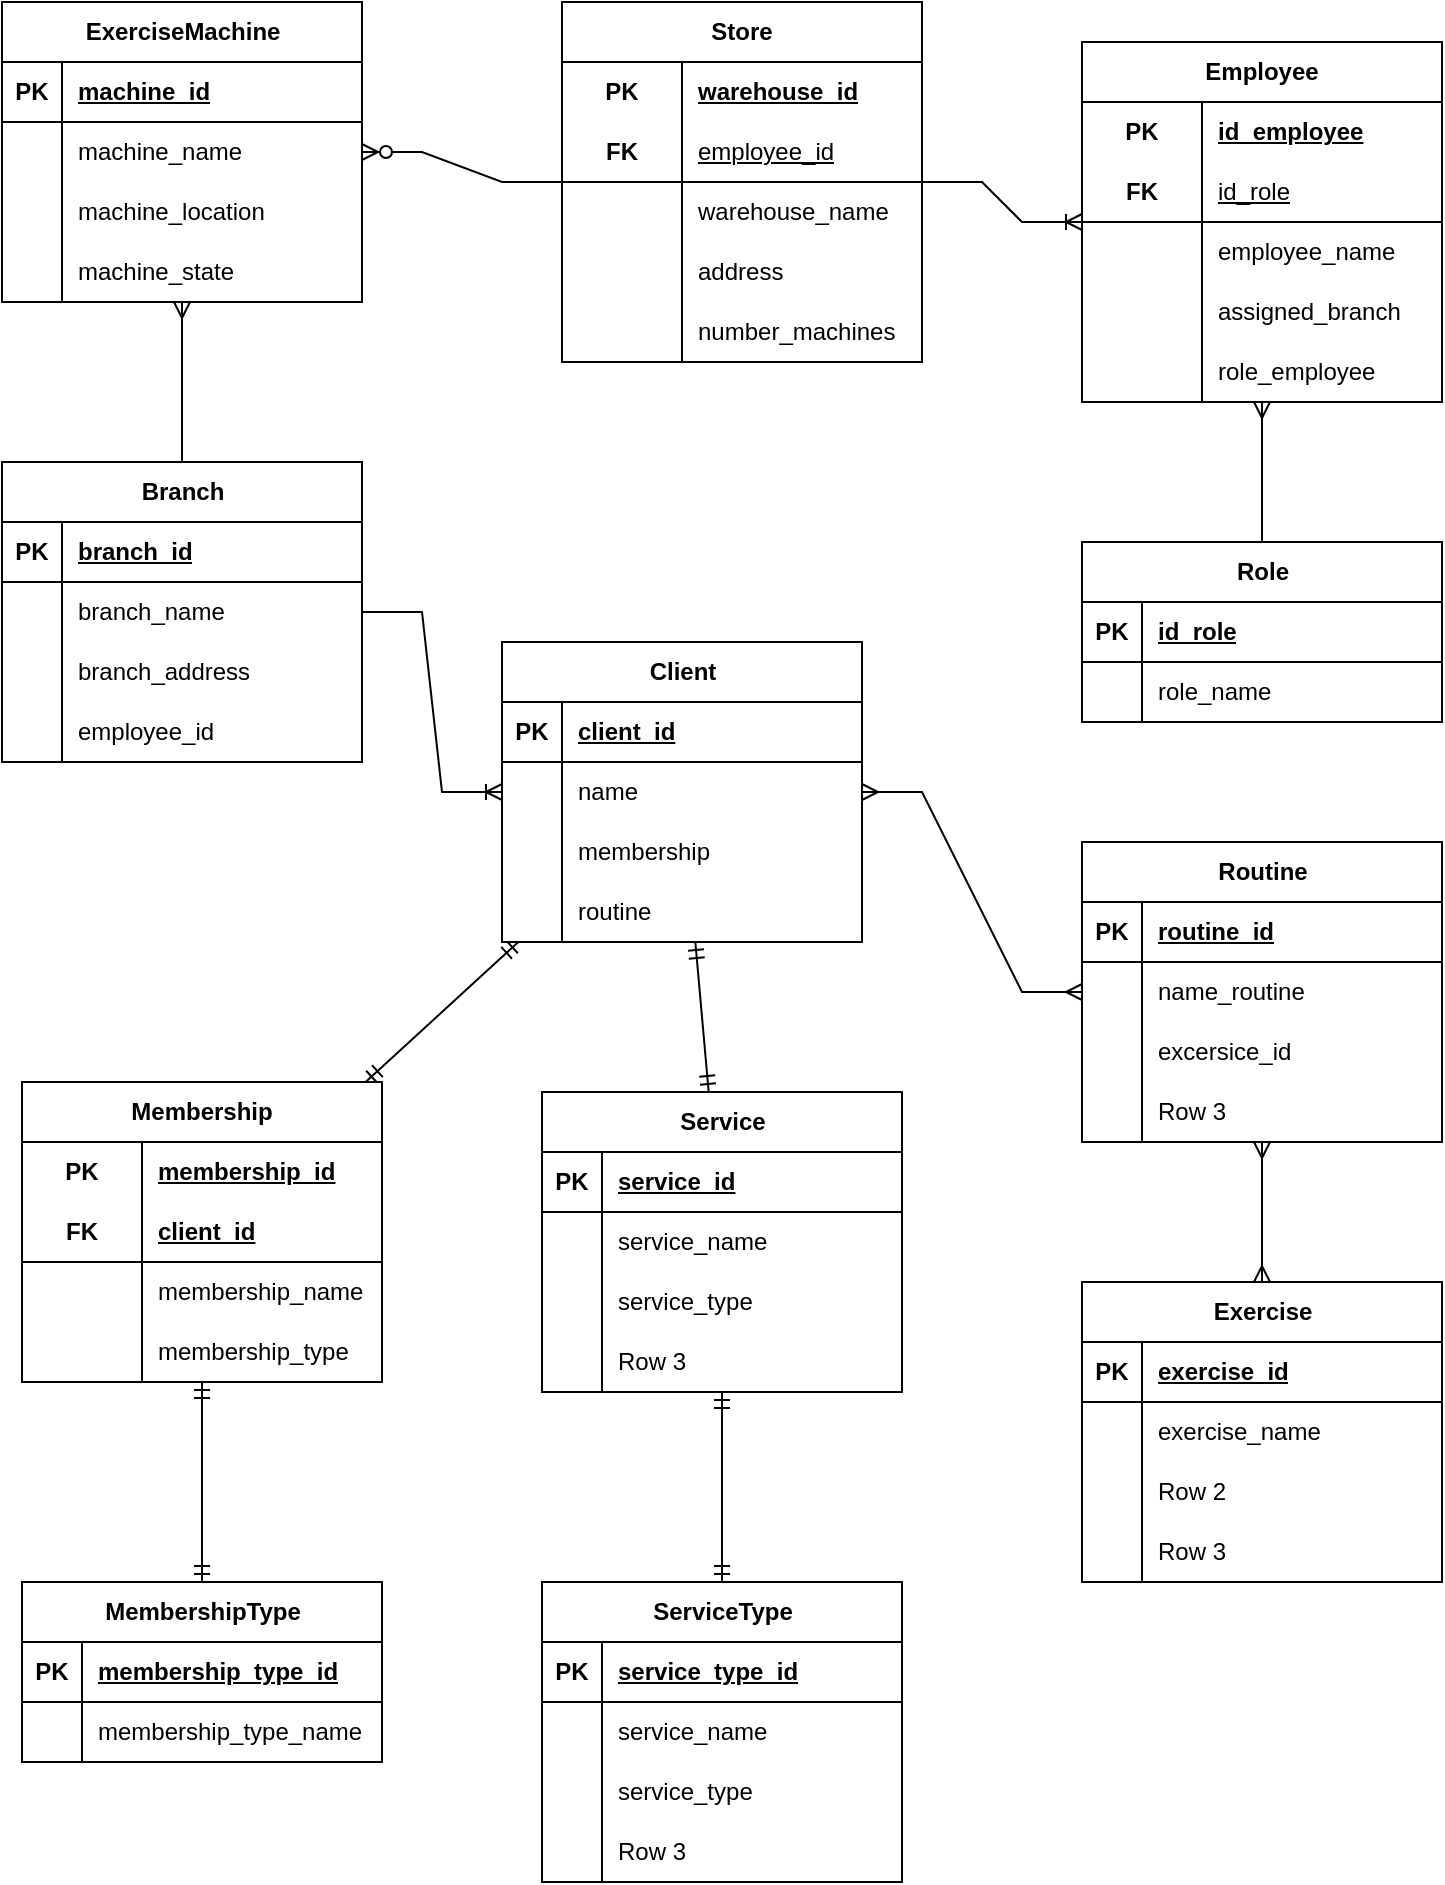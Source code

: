 <mxfile version="28.2.0">
  <diagram name="Página-1" id="p4n-v26fhpcWvZGEKq0s">
    <mxGraphModel dx="1960" dy="1353" grid="1" gridSize="10" guides="1" tooltips="1" connect="1" arrows="1" fold="1" page="1" pageScale="1" pageWidth="827" pageHeight="1169" math="0" shadow="0">
      <root>
        <mxCell id="0" />
        <mxCell id="1" parent="0" />
        <mxCell id="0jHnVZd2V9ZAR2dxO-t5-1" value="ExerciseMachine" style="shape=table;startSize=30;container=1;collapsible=1;childLayout=tableLayout;fixedRows=1;rowLines=0;fontStyle=1;align=center;resizeLast=1;html=1;" vertex="1" parent="1">
          <mxGeometry x="40" y="40" width="180" height="150" as="geometry" />
        </mxCell>
        <mxCell id="0jHnVZd2V9ZAR2dxO-t5-2" value="" style="shape=tableRow;horizontal=0;startSize=0;swimlaneHead=0;swimlaneBody=0;fillColor=none;collapsible=0;dropTarget=0;points=[[0,0.5],[1,0.5]];portConstraint=eastwest;top=0;left=0;right=0;bottom=1;" vertex="1" parent="0jHnVZd2V9ZAR2dxO-t5-1">
          <mxGeometry y="30" width="180" height="30" as="geometry" />
        </mxCell>
        <mxCell id="0jHnVZd2V9ZAR2dxO-t5-3" value="PK" style="shape=partialRectangle;connectable=0;fillColor=none;top=0;left=0;bottom=0;right=0;fontStyle=1;overflow=hidden;whiteSpace=wrap;html=1;" vertex="1" parent="0jHnVZd2V9ZAR2dxO-t5-2">
          <mxGeometry width="30" height="30" as="geometry">
            <mxRectangle width="30" height="30" as="alternateBounds" />
          </mxGeometry>
        </mxCell>
        <mxCell id="0jHnVZd2V9ZAR2dxO-t5-4" value="machine_id" style="shape=partialRectangle;connectable=0;fillColor=none;top=0;left=0;bottom=0;right=0;align=left;spacingLeft=6;fontStyle=5;overflow=hidden;whiteSpace=wrap;html=1;" vertex="1" parent="0jHnVZd2V9ZAR2dxO-t5-2">
          <mxGeometry x="30" width="150" height="30" as="geometry">
            <mxRectangle width="150" height="30" as="alternateBounds" />
          </mxGeometry>
        </mxCell>
        <mxCell id="0jHnVZd2V9ZAR2dxO-t5-5" value="" style="shape=tableRow;horizontal=0;startSize=0;swimlaneHead=0;swimlaneBody=0;fillColor=none;collapsible=0;dropTarget=0;points=[[0,0.5],[1,0.5]];portConstraint=eastwest;top=0;left=0;right=0;bottom=0;" vertex="1" parent="0jHnVZd2V9ZAR2dxO-t5-1">
          <mxGeometry y="60" width="180" height="30" as="geometry" />
        </mxCell>
        <mxCell id="0jHnVZd2V9ZAR2dxO-t5-6" value="" style="shape=partialRectangle;connectable=0;fillColor=none;top=0;left=0;bottom=0;right=0;editable=1;overflow=hidden;whiteSpace=wrap;html=1;" vertex="1" parent="0jHnVZd2V9ZAR2dxO-t5-5">
          <mxGeometry width="30" height="30" as="geometry">
            <mxRectangle width="30" height="30" as="alternateBounds" />
          </mxGeometry>
        </mxCell>
        <mxCell id="0jHnVZd2V9ZAR2dxO-t5-7" value="machine_name" style="shape=partialRectangle;connectable=0;fillColor=none;top=0;left=0;bottom=0;right=0;align=left;spacingLeft=6;overflow=hidden;whiteSpace=wrap;html=1;" vertex="1" parent="0jHnVZd2V9ZAR2dxO-t5-5">
          <mxGeometry x="30" width="150" height="30" as="geometry">
            <mxRectangle width="150" height="30" as="alternateBounds" />
          </mxGeometry>
        </mxCell>
        <mxCell id="0jHnVZd2V9ZAR2dxO-t5-8" value="" style="shape=tableRow;horizontal=0;startSize=0;swimlaneHead=0;swimlaneBody=0;fillColor=none;collapsible=0;dropTarget=0;points=[[0,0.5],[1,0.5]];portConstraint=eastwest;top=0;left=0;right=0;bottom=0;" vertex="1" parent="0jHnVZd2V9ZAR2dxO-t5-1">
          <mxGeometry y="90" width="180" height="30" as="geometry" />
        </mxCell>
        <mxCell id="0jHnVZd2V9ZAR2dxO-t5-9" value="" style="shape=partialRectangle;connectable=0;fillColor=none;top=0;left=0;bottom=0;right=0;editable=1;overflow=hidden;whiteSpace=wrap;html=1;" vertex="1" parent="0jHnVZd2V9ZAR2dxO-t5-8">
          <mxGeometry width="30" height="30" as="geometry">
            <mxRectangle width="30" height="30" as="alternateBounds" />
          </mxGeometry>
        </mxCell>
        <mxCell id="0jHnVZd2V9ZAR2dxO-t5-10" value="machine_location" style="shape=partialRectangle;connectable=0;fillColor=none;top=0;left=0;bottom=0;right=0;align=left;spacingLeft=6;overflow=hidden;whiteSpace=wrap;html=1;" vertex="1" parent="0jHnVZd2V9ZAR2dxO-t5-8">
          <mxGeometry x="30" width="150" height="30" as="geometry">
            <mxRectangle width="150" height="30" as="alternateBounds" />
          </mxGeometry>
        </mxCell>
        <mxCell id="0jHnVZd2V9ZAR2dxO-t5-11" value="" style="shape=tableRow;horizontal=0;startSize=0;swimlaneHead=0;swimlaneBody=0;fillColor=none;collapsible=0;dropTarget=0;points=[[0,0.5],[1,0.5]];portConstraint=eastwest;top=0;left=0;right=0;bottom=0;" vertex="1" parent="0jHnVZd2V9ZAR2dxO-t5-1">
          <mxGeometry y="120" width="180" height="30" as="geometry" />
        </mxCell>
        <mxCell id="0jHnVZd2V9ZAR2dxO-t5-12" value="" style="shape=partialRectangle;connectable=0;fillColor=none;top=0;left=0;bottom=0;right=0;editable=1;overflow=hidden;whiteSpace=wrap;html=1;" vertex="1" parent="0jHnVZd2V9ZAR2dxO-t5-11">
          <mxGeometry width="30" height="30" as="geometry">
            <mxRectangle width="30" height="30" as="alternateBounds" />
          </mxGeometry>
        </mxCell>
        <mxCell id="0jHnVZd2V9ZAR2dxO-t5-13" value="machine_state" style="shape=partialRectangle;connectable=0;fillColor=none;top=0;left=0;bottom=0;right=0;align=left;spacingLeft=6;overflow=hidden;whiteSpace=wrap;html=1;" vertex="1" parent="0jHnVZd2V9ZAR2dxO-t5-11">
          <mxGeometry x="30" width="150" height="30" as="geometry">
            <mxRectangle width="150" height="30" as="alternateBounds" />
          </mxGeometry>
        </mxCell>
        <mxCell id="0jHnVZd2V9ZAR2dxO-t5-14" value="Store" style="shape=table;startSize=30;container=1;collapsible=1;childLayout=tableLayout;fixedRows=1;rowLines=0;fontStyle=1;align=center;resizeLast=1;html=1;whiteSpace=wrap;" vertex="1" parent="1">
          <mxGeometry x="320" y="40" width="180" height="180" as="geometry" />
        </mxCell>
        <mxCell id="0jHnVZd2V9ZAR2dxO-t5-15" value="" style="shape=tableRow;horizontal=0;startSize=0;swimlaneHead=0;swimlaneBody=0;fillColor=none;collapsible=0;dropTarget=0;points=[[0,0.5],[1,0.5]];portConstraint=eastwest;top=0;left=0;right=0;bottom=0;html=1;" vertex="1" parent="0jHnVZd2V9ZAR2dxO-t5-14">
          <mxGeometry y="30" width="180" height="30" as="geometry" />
        </mxCell>
        <mxCell id="0jHnVZd2V9ZAR2dxO-t5-16" value="PK" style="shape=partialRectangle;connectable=0;fillColor=none;top=0;left=0;bottom=0;right=0;fontStyle=1;overflow=hidden;html=1;whiteSpace=wrap;" vertex="1" parent="0jHnVZd2V9ZAR2dxO-t5-15">
          <mxGeometry width="60" height="30" as="geometry">
            <mxRectangle width="60" height="30" as="alternateBounds" />
          </mxGeometry>
        </mxCell>
        <mxCell id="0jHnVZd2V9ZAR2dxO-t5-17" value="warehouse_id" style="shape=partialRectangle;connectable=0;fillColor=none;top=0;left=0;bottom=0;right=0;align=left;spacingLeft=6;fontStyle=5;overflow=hidden;html=1;whiteSpace=wrap;" vertex="1" parent="0jHnVZd2V9ZAR2dxO-t5-15">
          <mxGeometry x="60" width="120" height="30" as="geometry">
            <mxRectangle width="120" height="30" as="alternateBounds" />
          </mxGeometry>
        </mxCell>
        <mxCell id="0jHnVZd2V9ZAR2dxO-t5-18" value="" style="shape=tableRow;horizontal=0;startSize=0;swimlaneHead=0;swimlaneBody=0;fillColor=none;collapsible=0;dropTarget=0;points=[[0,0.5],[1,0.5]];portConstraint=eastwest;top=0;left=0;right=0;bottom=1;html=1;" vertex="1" parent="0jHnVZd2V9ZAR2dxO-t5-14">
          <mxGeometry y="60" width="180" height="30" as="geometry" />
        </mxCell>
        <mxCell id="0jHnVZd2V9ZAR2dxO-t5-19" value="FK" style="shape=partialRectangle;connectable=0;fillColor=none;top=0;left=0;bottom=0;right=0;fontStyle=1;overflow=hidden;html=1;whiteSpace=wrap;" vertex="1" parent="0jHnVZd2V9ZAR2dxO-t5-18">
          <mxGeometry width="60" height="30" as="geometry">
            <mxRectangle width="60" height="30" as="alternateBounds" />
          </mxGeometry>
        </mxCell>
        <mxCell id="0jHnVZd2V9ZAR2dxO-t5-20" value="&lt;span style=&quot;font-weight: 400;&quot;&gt;employee_id&lt;/span&gt;" style="shape=partialRectangle;connectable=0;fillColor=none;top=0;left=0;bottom=0;right=0;align=left;spacingLeft=6;fontStyle=5;overflow=hidden;html=1;whiteSpace=wrap;" vertex="1" parent="0jHnVZd2V9ZAR2dxO-t5-18">
          <mxGeometry x="60" width="120" height="30" as="geometry">
            <mxRectangle width="120" height="30" as="alternateBounds" />
          </mxGeometry>
        </mxCell>
        <mxCell id="0jHnVZd2V9ZAR2dxO-t5-21" value="" style="shape=tableRow;horizontal=0;startSize=0;swimlaneHead=0;swimlaneBody=0;fillColor=none;collapsible=0;dropTarget=0;points=[[0,0.5],[1,0.5]];portConstraint=eastwest;top=0;left=0;right=0;bottom=0;html=1;" vertex="1" parent="0jHnVZd2V9ZAR2dxO-t5-14">
          <mxGeometry y="90" width="180" height="30" as="geometry" />
        </mxCell>
        <mxCell id="0jHnVZd2V9ZAR2dxO-t5-22" value="" style="shape=partialRectangle;connectable=0;fillColor=none;top=0;left=0;bottom=0;right=0;editable=1;overflow=hidden;html=1;whiteSpace=wrap;" vertex="1" parent="0jHnVZd2V9ZAR2dxO-t5-21">
          <mxGeometry width="60" height="30" as="geometry">
            <mxRectangle width="60" height="30" as="alternateBounds" />
          </mxGeometry>
        </mxCell>
        <mxCell id="0jHnVZd2V9ZAR2dxO-t5-23" value="warehouse_name" style="shape=partialRectangle;connectable=0;fillColor=none;top=0;left=0;bottom=0;right=0;align=left;spacingLeft=6;overflow=hidden;html=1;whiteSpace=wrap;" vertex="1" parent="0jHnVZd2V9ZAR2dxO-t5-21">
          <mxGeometry x="60" width="120" height="30" as="geometry">
            <mxRectangle width="120" height="30" as="alternateBounds" />
          </mxGeometry>
        </mxCell>
        <mxCell id="0jHnVZd2V9ZAR2dxO-t5-24" value="" style="shape=tableRow;horizontal=0;startSize=0;swimlaneHead=0;swimlaneBody=0;fillColor=none;collapsible=0;dropTarget=0;points=[[0,0.5],[1,0.5]];portConstraint=eastwest;top=0;left=0;right=0;bottom=0;html=1;" vertex="1" parent="0jHnVZd2V9ZAR2dxO-t5-14">
          <mxGeometry y="120" width="180" height="30" as="geometry" />
        </mxCell>
        <mxCell id="0jHnVZd2V9ZAR2dxO-t5-25" value="" style="shape=partialRectangle;connectable=0;fillColor=none;top=0;left=0;bottom=0;right=0;editable=1;overflow=hidden;html=1;whiteSpace=wrap;" vertex="1" parent="0jHnVZd2V9ZAR2dxO-t5-24">
          <mxGeometry width="60" height="30" as="geometry">
            <mxRectangle width="60" height="30" as="alternateBounds" />
          </mxGeometry>
        </mxCell>
        <mxCell id="0jHnVZd2V9ZAR2dxO-t5-26" value="address" style="shape=partialRectangle;connectable=0;fillColor=none;top=0;left=0;bottom=0;right=0;align=left;spacingLeft=6;overflow=hidden;html=1;whiteSpace=wrap;" vertex="1" parent="0jHnVZd2V9ZAR2dxO-t5-24">
          <mxGeometry x="60" width="120" height="30" as="geometry">
            <mxRectangle width="120" height="30" as="alternateBounds" />
          </mxGeometry>
        </mxCell>
        <mxCell id="0jHnVZd2V9ZAR2dxO-t5-27" value="" style="shape=tableRow;horizontal=0;startSize=0;swimlaneHead=0;swimlaneBody=0;fillColor=none;collapsible=0;dropTarget=0;points=[[0,0.5],[1,0.5]];portConstraint=eastwest;top=0;left=0;right=0;bottom=0;html=1;" vertex="1" parent="0jHnVZd2V9ZAR2dxO-t5-14">
          <mxGeometry y="150" width="180" height="30" as="geometry" />
        </mxCell>
        <mxCell id="0jHnVZd2V9ZAR2dxO-t5-28" value="" style="shape=partialRectangle;connectable=0;fillColor=none;top=0;left=0;bottom=0;right=0;editable=1;overflow=hidden;html=1;whiteSpace=wrap;" vertex="1" parent="0jHnVZd2V9ZAR2dxO-t5-27">
          <mxGeometry width="60" height="30" as="geometry">
            <mxRectangle width="60" height="30" as="alternateBounds" />
          </mxGeometry>
        </mxCell>
        <mxCell id="0jHnVZd2V9ZAR2dxO-t5-29" value="number_machines" style="shape=partialRectangle;connectable=0;fillColor=none;top=0;left=0;bottom=0;right=0;align=left;spacingLeft=6;overflow=hidden;html=1;whiteSpace=wrap;" vertex="1" parent="0jHnVZd2V9ZAR2dxO-t5-27">
          <mxGeometry x="60" width="120" height="30" as="geometry">
            <mxRectangle width="120" height="30" as="alternateBounds" />
          </mxGeometry>
        </mxCell>
        <mxCell id="0jHnVZd2V9ZAR2dxO-t5-30" value="" style="edgeStyle=entityRelationEdgeStyle;fontSize=12;html=1;endArrow=ERzeroToMany;endFill=1;rounded=0;" edge="1" parent="1" source="0jHnVZd2V9ZAR2dxO-t5-14" target="0jHnVZd2V9ZAR2dxO-t5-1">
          <mxGeometry width="100" height="100" relative="1" as="geometry">
            <mxPoint x="210" y="310" as="sourcePoint" />
            <mxPoint x="310" y="210" as="targetPoint" />
          </mxGeometry>
        </mxCell>
        <mxCell id="0jHnVZd2V9ZAR2dxO-t5-31" value="Employee" style="shape=table;startSize=30;container=1;collapsible=1;childLayout=tableLayout;fixedRows=1;rowLines=0;fontStyle=1;align=center;resizeLast=1;html=1;whiteSpace=wrap;" vertex="1" parent="1">
          <mxGeometry x="580" y="60" width="180" height="180" as="geometry" />
        </mxCell>
        <mxCell id="0jHnVZd2V9ZAR2dxO-t5-32" value="" style="shape=tableRow;horizontal=0;startSize=0;swimlaneHead=0;swimlaneBody=0;fillColor=none;collapsible=0;dropTarget=0;points=[[0,0.5],[1,0.5]];portConstraint=eastwest;top=0;left=0;right=0;bottom=0;html=1;" vertex="1" parent="0jHnVZd2V9ZAR2dxO-t5-31">
          <mxGeometry y="30" width="180" height="30" as="geometry" />
        </mxCell>
        <mxCell id="0jHnVZd2V9ZAR2dxO-t5-33" value="PK" style="shape=partialRectangle;connectable=0;fillColor=none;top=0;left=0;bottom=0;right=0;fontStyle=1;overflow=hidden;html=1;whiteSpace=wrap;" vertex="1" parent="0jHnVZd2V9ZAR2dxO-t5-32">
          <mxGeometry width="60" height="30" as="geometry">
            <mxRectangle width="60" height="30" as="alternateBounds" />
          </mxGeometry>
        </mxCell>
        <mxCell id="0jHnVZd2V9ZAR2dxO-t5-34" value="id_employee" style="shape=partialRectangle;connectable=0;fillColor=none;top=0;left=0;bottom=0;right=0;align=left;spacingLeft=6;fontStyle=5;overflow=hidden;html=1;whiteSpace=wrap;" vertex="1" parent="0jHnVZd2V9ZAR2dxO-t5-32">
          <mxGeometry x="60" width="120" height="30" as="geometry">
            <mxRectangle width="120" height="30" as="alternateBounds" />
          </mxGeometry>
        </mxCell>
        <mxCell id="0jHnVZd2V9ZAR2dxO-t5-35" value="" style="shape=tableRow;horizontal=0;startSize=0;swimlaneHead=0;swimlaneBody=0;fillColor=none;collapsible=0;dropTarget=0;points=[[0,0.5],[1,0.5]];portConstraint=eastwest;top=0;left=0;right=0;bottom=1;html=1;" vertex="1" parent="0jHnVZd2V9ZAR2dxO-t5-31">
          <mxGeometry y="60" width="180" height="30" as="geometry" />
        </mxCell>
        <mxCell id="0jHnVZd2V9ZAR2dxO-t5-36" value="FK" style="shape=partialRectangle;connectable=0;fillColor=none;top=0;left=0;bottom=0;right=0;fontStyle=1;overflow=hidden;html=1;whiteSpace=wrap;" vertex="1" parent="0jHnVZd2V9ZAR2dxO-t5-35">
          <mxGeometry width="60" height="30" as="geometry">
            <mxRectangle width="60" height="30" as="alternateBounds" />
          </mxGeometry>
        </mxCell>
        <mxCell id="0jHnVZd2V9ZAR2dxO-t5-37" value="&lt;span style=&quot;font-weight: normal;&quot;&gt;id_role&lt;/span&gt;" style="shape=partialRectangle;connectable=0;fillColor=none;top=0;left=0;bottom=0;right=0;align=left;spacingLeft=6;fontStyle=5;overflow=hidden;html=1;whiteSpace=wrap;" vertex="1" parent="0jHnVZd2V9ZAR2dxO-t5-35">
          <mxGeometry x="60" width="120" height="30" as="geometry">
            <mxRectangle width="120" height="30" as="alternateBounds" />
          </mxGeometry>
        </mxCell>
        <mxCell id="0jHnVZd2V9ZAR2dxO-t5-38" value="" style="shape=tableRow;horizontal=0;startSize=0;swimlaneHead=0;swimlaneBody=0;fillColor=none;collapsible=0;dropTarget=0;points=[[0,0.5],[1,0.5]];portConstraint=eastwest;top=0;left=0;right=0;bottom=0;html=1;" vertex="1" parent="0jHnVZd2V9ZAR2dxO-t5-31">
          <mxGeometry y="90" width="180" height="30" as="geometry" />
        </mxCell>
        <mxCell id="0jHnVZd2V9ZAR2dxO-t5-39" value="" style="shape=partialRectangle;connectable=0;fillColor=none;top=0;left=0;bottom=0;right=0;editable=1;overflow=hidden;html=1;whiteSpace=wrap;" vertex="1" parent="0jHnVZd2V9ZAR2dxO-t5-38">
          <mxGeometry width="60" height="30" as="geometry">
            <mxRectangle width="60" height="30" as="alternateBounds" />
          </mxGeometry>
        </mxCell>
        <mxCell id="0jHnVZd2V9ZAR2dxO-t5-40" value="employee_name" style="shape=partialRectangle;connectable=0;fillColor=none;top=0;left=0;bottom=0;right=0;align=left;spacingLeft=6;overflow=hidden;html=1;whiteSpace=wrap;" vertex="1" parent="0jHnVZd2V9ZAR2dxO-t5-38">
          <mxGeometry x="60" width="120" height="30" as="geometry">
            <mxRectangle width="120" height="30" as="alternateBounds" />
          </mxGeometry>
        </mxCell>
        <mxCell id="0jHnVZd2V9ZAR2dxO-t5-41" value="" style="shape=tableRow;horizontal=0;startSize=0;swimlaneHead=0;swimlaneBody=0;fillColor=none;collapsible=0;dropTarget=0;points=[[0,0.5],[1,0.5]];portConstraint=eastwest;top=0;left=0;right=0;bottom=0;html=1;" vertex="1" parent="0jHnVZd2V9ZAR2dxO-t5-31">
          <mxGeometry y="120" width="180" height="30" as="geometry" />
        </mxCell>
        <mxCell id="0jHnVZd2V9ZAR2dxO-t5-42" value="" style="shape=partialRectangle;connectable=0;fillColor=none;top=0;left=0;bottom=0;right=0;editable=1;overflow=hidden;html=1;whiteSpace=wrap;" vertex="1" parent="0jHnVZd2V9ZAR2dxO-t5-41">
          <mxGeometry width="60" height="30" as="geometry">
            <mxRectangle width="60" height="30" as="alternateBounds" />
          </mxGeometry>
        </mxCell>
        <mxCell id="0jHnVZd2V9ZAR2dxO-t5-43" value="assigned_branch" style="shape=partialRectangle;connectable=0;fillColor=none;top=0;left=0;bottom=0;right=0;align=left;spacingLeft=6;overflow=hidden;html=1;whiteSpace=wrap;" vertex="1" parent="0jHnVZd2V9ZAR2dxO-t5-41">
          <mxGeometry x="60" width="120" height="30" as="geometry">
            <mxRectangle width="120" height="30" as="alternateBounds" />
          </mxGeometry>
        </mxCell>
        <mxCell id="0jHnVZd2V9ZAR2dxO-t5-44" value="" style="shape=tableRow;horizontal=0;startSize=0;swimlaneHead=0;swimlaneBody=0;fillColor=none;collapsible=0;dropTarget=0;points=[[0,0.5],[1,0.5]];portConstraint=eastwest;top=0;left=0;right=0;bottom=0;html=1;" vertex="1" parent="0jHnVZd2V9ZAR2dxO-t5-31">
          <mxGeometry y="150" width="180" height="30" as="geometry" />
        </mxCell>
        <mxCell id="0jHnVZd2V9ZAR2dxO-t5-45" value="" style="shape=partialRectangle;connectable=0;fillColor=none;top=0;left=0;bottom=0;right=0;editable=1;overflow=hidden;html=1;whiteSpace=wrap;" vertex="1" parent="0jHnVZd2V9ZAR2dxO-t5-44">
          <mxGeometry width="60" height="30" as="geometry">
            <mxRectangle width="60" height="30" as="alternateBounds" />
          </mxGeometry>
        </mxCell>
        <mxCell id="0jHnVZd2V9ZAR2dxO-t5-46" value="role_employee" style="shape=partialRectangle;connectable=0;fillColor=none;top=0;left=0;bottom=0;right=0;align=left;spacingLeft=6;overflow=hidden;html=1;whiteSpace=wrap;" vertex="1" parent="0jHnVZd2V9ZAR2dxO-t5-44">
          <mxGeometry x="60" width="120" height="30" as="geometry">
            <mxRectangle width="120" height="30" as="alternateBounds" />
          </mxGeometry>
        </mxCell>
        <mxCell id="0jHnVZd2V9ZAR2dxO-t5-47" value="Role" style="shape=table;startSize=30;container=1;collapsible=1;childLayout=tableLayout;fixedRows=1;rowLines=0;fontStyle=1;align=center;resizeLast=1;html=1;" vertex="1" parent="1">
          <mxGeometry x="580" y="310" width="180" height="90" as="geometry" />
        </mxCell>
        <mxCell id="0jHnVZd2V9ZAR2dxO-t5-48" value="" style="shape=tableRow;horizontal=0;startSize=0;swimlaneHead=0;swimlaneBody=0;fillColor=none;collapsible=0;dropTarget=0;points=[[0,0.5],[1,0.5]];portConstraint=eastwest;top=0;left=0;right=0;bottom=1;" vertex="1" parent="0jHnVZd2V9ZAR2dxO-t5-47">
          <mxGeometry y="30" width="180" height="30" as="geometry" />
        </mxCell>
        <mxCell id="0jHnVZd2V9ZAR2dxO-t5-49" value="PK" style="shape=partialRectangle;connectable=0;fillColor=none;top=0;left=0;bottom=0;right=0;fontStyle=1;overflow=hidden;whiteSpace=wrap;html=1;" vertex="1" parent="0jHnVZd2V9ZAR2dxO-t5-48">
          <mxGeometry width="30" height="30" as="geometry">
            <mxRectangle width="30" height="30" as="alternateBounds" />
          </mxGeometry>
        </mxCell>
        <mxCell id="0jHnVZd2V9ZAR2dxO-t5-50" value="id_role" style="shape=partialRectangle;connectable=0;fillColor=none;top=0;left=0;bottom=0;right=0;align=left;spacingLeft=6;fontStyle=5;overflow=hidden;whiteSpace=wrap;html=1;" vertex="1" parent="0jHnVZd2V9ZAR2dxO-t5-48">
          <mxGeometry x="30" width="150" height="30" as="geometry">
            <mxRectangle width="150" height="30" as="alternateBounds" />
          </mxGeometry>
        </mxCell>
        <mxCell id="0jHnVZd2V9ZAR2dxO-t5-51" value="" style="shape=tableRow;horizontal=0;startSize=0;swimlaneHead=0;swimlaneBody=0;fillColor=none;collapsible=0;dropTarget=0;points=[[0,0.5],[1,0.5]];portConstraint=eastwest;top=0;left=0;right=0;bottom=0;" vertex="1" parent="0jHnVZd2V9ZAR2dxO-t5-47">
          <mxGeometry y="60" width="180" height="30" as="geometry" />
        </mxCell>
        <mxCell id="0jHnVZd2V9ZAR2dxO-t5-52" value="" style="shape=partialRectangle;connectable=0;fillColor=none;top=0;left=0;bottom=0;right=0;editable=1;overflow=hidden;whiteSpace=wrap;html=1;" vertex="1" parent="0jHnVZd2V9ZAR2dxO-t5-51">
          <mxGeometry width="30" height="30" as="geometry">
            <mxRectangle width="30" height="30" as="alternateBounds" />
          </mxGeometry>
        </mxCell>
        <mxCell id="0jHnVZd2V9ZAR2dxO-t5-53" value="role_name" style="shape=partialRectangle;connectable=0;fillColor=none;top=0;left=0;bottom=0;right=0;align=left;spacingLeft=6;overflow=hidden;whiteSpace=wrap;html=1;" vertex="1" parent="0jHnVZd2V9ZAR2dxO-t5-51">
          <mxGeometry x="30" width="150" height="30" as="geometry">
            <mxRectangle width="150" height="30" as="alternateBounds" />
          </mxGeometry>
        </mxCell>
        <mxCell id="0jHnVZd2V9ZAR2dxO-t5-61" value="" style="fontSize=12;html=1;endArrow=ERmany;rounded=0;" edge="1" parent="1" source="0jHnVZd2V9ZAR2dxO-t5-47" target="0jHnVZd2V9ZAR2dxO-t5-31">
          <mxGeometry width="100" height="100" relative="1" as="geometry">
            <mxPoint x="390" y="340" as="sourcePoint" />
            <mxPoint x="490" y="240" as="targetPoint" />
          </mxGeometry>
        </mxCell>
        <mxCell id="0jHnVZd2V9ZAR2dxO-t5-62" value="" style="edgeStyle=entityRelationEdgeStyle;fontSize=12;html=1;endArrow=ERoneToMany;rounded=0;" edge="1" parent="1" source="0jHnVZd2V9ZAR2dxO-t5-14" target="0jHnVZd2V9ZAR2dxO-t5-31">
          <mxGeometry width="100" height="100" relative="1" as="geometry">
            <mxPoint x="390" y="340" as="sourcePoint" />
            <mxPoint x="490" y="240" as="targetPoint" />
          </mxGeometry>
        </mxCell>
        <mxCell id="0jHnVZd2V9ZAR2dxO-t5-63" value="Branch" style="shape=table;startSize=30;container=1;collapsible=1;childLayout=tableLayout;fixedRows=1;rowLines=0;fontStyle=1;align=center;resizeLast=1;html=1;" vertex="1" parent="1">
          <mxGeometry x="40" y="270" width="180" height="150" as="geometry" />
        </mxCell>
        <mxCell id="0jHnVZd2V9ZAR2dxO-t5-64" value="" style="shape=tableRow;horizontal=0;startSize=0;swimlaneHead=0;swimlaneBody=0;fillColor=none;collapsible=0;dropTarget=0;points=[[0,0.5],[1,0.5]];portConstraint=eastwest;top=0;left=0;right=0;bottom=1;" vertex="1" parent="0jHnVZd2V9ZAR2dxO-t5-63">
          <mxGeometry y="30" width="180" height="30" as="geometry" />
        </mxCell>
        <mxCell id="0jHnVZd2V9ZAR2dxO-t5-65" value="PK" style="shape=partialRectangle;connectable=0;fillColor=none;top=0;left=0;bottom=0;right=0;fontStyle=1;overflow=hidden;whiteSpace=wrap;html=1;" vertex="1" parent="0jHnVZd2V9ZAR2dxO-t5-64">
          <mxGeometry width="30" height="30" as="geometry">
            <mxRectangle width="30" height="30" as="alternateBounds" />
          </mxGeometry>
        </mxCell>
        <mxCell id="0jHnVZd2V9ZAR2dxO-t5-66" value="branch_id" style="shape=partialRectangle;connectable=0;fillColor=none;top=0;left=0;bottom=0;right=0;align=left;spacingLeft=6;fontStyle=5;overflow=hidden;whiteSpace=wrap;html=1;" vertex="1" parent="0jHnVZd2V9ZAR2dxO-t5-64">
          <mxGeometry x="30" width="150" height="30" as="geometry">
            <mxRectangle width="150" height="30" as="alternateBounds" />
          </mxGeometry>
        </mxCell>
        <mxCell id="0jHnVZd2V9ZAR2dxO-t5-67" value="" style="shape=tableRow;horizontal=0;startSize=0;swimlaneHead=0;swimlaneBody=0;fillColor=none;collapsible=0;dropTarget=0;points=[[0,0.5],[1,0.5]];portConstraint=eastwest;top=0;left=0;right=0;bottom=0;" vertex="1" parent="0jHnVZd2V9ZAR2dxO-t5-63">
          <mxGeometry y="60" width="180" height="30" as="geometry" />
        </mxCell>
        <mxCell id="0jHnVZd2V9ZAR2dxO-t5-68" value="" style="shape=partialRectangle;connectable=0;fillColor=none;top=0;left=0;bottom=0;right=0;editable=1;overflow=hidden;whiteSpace=wrap;html=1;" vertex="1" parent="0jHnVZd2V9ZAR2dxO-t5-67">
          <mxGeometry width="30" height="30" as="geometry">
            <mxRectangle width="30" height="30" as="alternateBounds" />
          </mxGeometry>
        </mxCell>
        <mxCell id="0jHnVZd2V9ZAR2dxO-t5-69" value="branch_name" style="shape=partialRectangle;connectable=0;fillColor=none;top=0;left=0;bottom=0;right=0;align=left;spacingLeft=6;overflow=hidden;whiteSpace=wrap;html=1;" vertex="1" parent="0jHnVZd2V9ZAR2dxO-t5-67">
          <mxGeometry x="30" width="150" height="30" as="geometry">
            <mxRectangle width="150" height="30" as="alternateBounds" />
          </mxGeometry>
        </mxCell>
        <mxCell id="0jHnVZd2V9ZAR2dxO-t5-70" value="" style="shape=tableRow;horizontal=0;startSize=0;swimlaneHead=0;swimlaneBody=0;fillColor=none;collapsible=0;dropTarget=0;points=[[0,0.5],[1,0.5]];portConstraint=eastwest;top=0;left=0;right=0;bottom=0;" vertex="1" parent="0jHnVZd2V9ZAR2dxO-t5-63">
          <mxGeometry y="90" width="180" height="30" as="geometry" />
        </mxCell>
        <mxCell id="0jHnVZd2V9ZAR2dxO-t5-71" value="" style="shape=partialRectangle;connectable=0;fillColor=none;top=0;left=0;bottom=0;right=0;editable=1;overflow=hidden;whiteSpace=wrap;html=1;" vertex="1" parent="0jHnVZd2V9ZAR2dxO-t5-70">
          <mxGeometry width="30" height="30" as="geometry">
            <mxRectangle width="30" height="30" as="alternateBounds" />
          </mxGeometry>
        </mxCell>
        <mxCell id="0jHnVZd2V9ZAR2dxO-t5-72" value="branch_address" style="shape=partialRectangle;connectable=0;fillColor=none;top=0;left=0;bottom=0;right=0;align=left;spacingLeft=6;overflow=hidden;whiteSpace=wrap;html=1;" vertex="1" parent="0jHnVZd2V9ZAR2dxO-t5-70">
          <mxGeometry x="30" width="150" height="30" as="geometry">
            <mxRectangle width="150" height="30" as="alternateBounds" />
          </mxGeometry>
        </mxCell>
        <mxCell id="0jHnVZd2V9ZAR2dxO-t5-73" value="" style="shape=tableRow;horizontal=0;startSize=0;swimlaneHead=0;swimlaneBody=0;fillColor=none;collapsible=0;dropTarget=0;points=[[0,0.5],[1,0.5]];portConstraint=eastwest;top=0;left=0;right=0;bottom=0;" vertex="1" parent="0jHnVZd2V9ZAR2dxO-t5-63">
          <mxGeometry y="120" width="180" height="30" as="geometry" />
        </mxCell>
        <mxCell id="0jHnVZd2V9ZAR2dxO-t5-74" value="" style="shape=partialRectangle;connectable=0;fillColor=none;top=0;left=0;bottom=0;right=0;editable=1;overflow=hidden;whiteSpace=wrap;html=1;" vertex="1" parent="0jHnVZd2V9ZAR2dxO-t5-73">
          <mxGeometry width="30" height="30" as="geometry">
            <mxRectangle width="30" height="30" as="alternateBounds" />
          </mxGeometry>
        </mxCell>
        <mxCell id="0jHnVZd2V9ZAR2dxO-t5-75" value="employee_id" style="shape=partialRectangle;connectable=0;fillColor=none;top=0;left=0;bottom=0;right=0;align=left;spacingLeft=6;overflow=hidden;whiteSpace=wrap;html=1;" vertex="1" parent="0jHnVZd2V9ZAR2dxO-t5-73">
          <mxGeometry x="30" width="150" height="30" as="geometry">
            <mxRectangle width="150" height="30" as="alternateBounds" />
          </mxGeometry>
        </mxCell>
        <mxCell id="0jHnVZd2V9ZAR2dxO-t5-76" value="" style="fontSize=12;html=1;endArrow=ERmany;rounded=0;" edge="1" parent="1" source="0jHnVZd2V9ZAR2dxO-t5-63" target="0jHnVZd2V9ZAR2dxO-t5-1">
          <mxGeometry width="100" height="100" relative="1" as="geometry">
            <mxPoint x="460" y="340" as="sourcePoint" />
            <mxPoint x="560" y="240" as="targetPoint" />
          </mxGeometry>
        </mxCell>
        <mxCell id="0jHnVZd2V9ZAR2dxO-t5-90" value="Membership" style="shape=table;startSize=30;container=1;collapsible=1;childLayout=tableLayout;fixedRows=1;rowLines=0;fontStyle=1;align=center;resizeLast=1;html=1;whiteSpace=wrap;" vertex="1" parent="1">
          <mxGeometry x="50" y="580" width="180" height="150" as="geometry" />
        </mxCell>
        <mxCell id="0jHnVZd2V9ZAR2dxO-t5-91" value="" style="shape=tableRow;horizontal=0;startSize=0;swimlaneHead=0;swimlaneBody=0;fillColor=none;collapsible=0;dropTarget=0;points=[[0,0.5],[1,0.5]];portConstraint=eastwest;top=0;left=0;right=0;bottom=0;html=1;" vertex="1" parent="0jHnVZd2V9ZAR2dxO-t5-90">
          <mxGeometry y="30" width="180" height="30" as="geometry" />
        </mxCell>
        <mxCell id="0jHnVZd2V9ZAR2dxO-t5-92" value="PK" style="shape=partialRectangle;connectable=0;fillColor=none;top=0;left=0;bottom=0;right=0;fontStyle=1;overflow=hidden;html=1;whiteSpace=wrap;" vertex="1" parent="0jHnVZd2V9ZAR2dxO-t5-91">
          <mxGeometry width="60" height="30" as="geometry">
            <mxRectangle width="60" height="30" as="alternateBounds" />
          </mxGeometry>
        </mxCell>
        <mxCell id="0jHnVZd2V9ZAR2dxO-t5-93" value="membership_id" style="shape=partialRectangle;connectable=0;fillColor=none;top=0;left=0;bottom=0;right=0;align=left;spacingLeft=6;fontStyle=5;overflow=hidden;html=1;whiteSpace=wrap;" vertex="1" parent="0jHnVZd2V9ZAR2dxO-t5-91">
          <mxGeometry x="60" width="120" height="30" as="geometry">
            <mxRectangle width="120" height="30" as="alternateBounds" />
          </mxGeometry>
        </mxCell>
        <mxCell id="0jHnVZd2V9ZAR2dxO-t5-94" value="" style="shape=tableRow;horizontal=0;startSize=0;swimlaneHead=0;swimlaneBody=0;fillColor=none;collapsible=0;dropTarget=0;points=[[0,0.5],[1,0.5]];portConstraint=eastwest;top=0;left=0;right=0;bottom=1;html=1;" vertex="1" parent="0jHnVZd2V9ZAR2dxO-t5-90">
          <mxGeometry y="60" width="180" height="30" as="geometry" />
        </mxCell>
        <mxCell id="0jHnVZd2V9ZAR2dxO-t5-95" value="FK" style="shape=partialRectangle;connectable=0;fillColor=none;top=0;left=0;bottom=0;right=0;fontStyle=1;overflow=hidden;html=1;whiteSpace=wrap;" vertex="1" parent="0jHnVZd2V9ZAR2dxO-t5-94">
          <mxGeometry width="60" height="30" as="geometry">
            <mxRectangle width="60" height="30" as="alternateBounds" />
          </mxGeometry>
        </mxCell>
        <mxCell id="0jHnVZd2V9ZAR2dxO-t5-96" value="client_id" style="shape=partialRectangle;connectable=0;fillColor=none;top=0;left=0;bottom=0;right=0;align=left;spacingLeft=6;fontStyle=5;overflow=hidden;html=1;whiteSpace=wrap;" vertex="1" parent="0jHnVZd2V9ZAR2dxO-t5-94">
          <mxGeometry x="60" width="120" height="30" as="geometry">
            <mxRectangle width="120" height="30" as="alternateBounds" />
          </mxGeometry>
        </mxCell>
        <mxCell id="0jHnVZd2V9ZAR2dxO-t5-97" value="" style="shape=tableRow;horizontal=0;startSize=0;swimlaneHead=0;swimlaneBody=0;fillColor=none;collapsible=0;dropTarget=0;points=[[0,0.5],[1,0.5]];portConstraint=eastwest;top=0;left=0;right=0;bottom=0;html=1;" vertex="1" parent="0jHnVZd2V9ZAR2dxO-t5-90">
          <mxGeometry y="90" width="180" height="30" as="geometry" />
        </mxCell>
        <mxCell id="0jHnVZd2V9ZAR2dxO-t5-98" value="" style="shape=partialRectangle;connectable=0;fillColor=none;top=0;left=0;bottom=0;right=0;editable=1;overflow=hidden;html=1;whiteSpace=wrap;" vertex="1" parent="0jHnVZd2V9ZAR2dxO-t5-97">
          <mxGeometry width="60" height="30" as="geometry">
            <mxRectangle width="60" height="30" as="alternateBounds" />
          </mxGeometry>
        </mxCell>
        <mxCell id="0jHnVZd2V9ZAR2dxO-t5-99" value="membership_name" style="shape=partialRectangle;connectable=0;fillColor=none;top=0;left=0;bottom=0;right=0;align=left;spacingLeft=6;overflow=hidden;html=1;whiteSpace=wrap;" vertex="1" parent="0jHnVZd2V9ZAR2dxO-t5-97">
          <mxGeometry x="60" width="120" height="30" as="geometry">
            <mxRectangle width="120" height="30" as="alternateBounds" />
          </mxGeometry>
        </mxCell>
        <mxCell id="0jHnVZd2V9ZAR2dxO-t5-100" value="" style="shape=tableRow;horizontal=0;startSize=0;swimlaneHead=0;swimlaneBody=0;fillColor=none;collapsible=0;dropTarget=0;points=[[0,0.5],[1,0.5]];portConstraint=eastwest;top=0;left=0;right=0;bottom=0;html=1;" vertex="1" parent="0jHnVZd2V9ZAR2dxO-t5-90">
          <mxGeometry y="120" width="180" height="30" as="geometry" />
        </mxCell>
        <mxCell id="0jHnVZd2V9ZAR2dxO-t5-101" value="" style="shape=partialRectangle;connectable=0;fillColor=none;top=0;left=0;bottom=0;right=0;editable=1;overflow=hidden;html=1;whiteSpace=wrap;" vertex="1" parent="0jHnVZd2V9ZAR2dxO-t5-100">
          <mxGeometry width="60" height="30" as="geometry">
            <mxRectangle width="60" height="30" as="alternateBounds" />
          </mxGeometry>
        </mxCell>
        <mxCell id="0jHnVZd2V9ZAR2dxO-t5-102" value="membership_type" style="shape=partialRectangle;connectable=0;fillColor=none;top=0;left=0;bottom=0;right=0;align=left;spacingLeft=6;overflow=hidden;html=1;whiteSpace=wrap;" vertex="1" parent="0jHnVZd2V9ZAR2dxO-t5-100">
          <mxGeometry x="60" width="120" height="30" as="geometry">
            <mxRectangle width="120" height="30" as="alternateBounds" />
          </mxGeometry>
        </mxCell>
        <mxCell id="0jHnVZd2V9ZAR2dxO-t5-103" value="MembershipType" style="shape=table;startSize=30;container=1;collapsible=1;childLayout=tableLayout;fixedRows=1;rowLines=0;fontStyle=1;align=center;resizeLast=1;html=1;" vertex="1" parent="1">
          <mxGeometry x="50" y="830" width="180" height="90" as="geometry" />
        </mxCell>
        <mxCell id="0jHnVZd2V9ZAR2dxO-t5-104" value="" style="shape=tableRow;horizontal=0;startSize=0;swimlaneHead=0;swimlaneBody=0;fillColor=none;collapsible=0;dropTarget=0;points=[[0,0.5],[1,0.5]];portConstraint=eastwest;top=0;left=0;right=0;bottom=1;" vertex="1" parent="0jHnVZd2V9ZAR2dxO-t5-103">
          <mxGeometry y="30" width="180" height="30" as="geometry" />
        </mxCell>
        <mxCell id="0jHnVZd2V9ZAR2dxO-t5-105" value="PK" style="shape=partialRectangle;connectable=0;fillColor=none;top=0;left=0;bottom=0;right=0;fontStyle=1;overflow=hidden;whiteSpace=wrap;html=1;" vertex="1" parent="0jHnVZd2V9ZAR2dxO-t5-104">
          <mxGeometry width="30" height="30" as="geometry">
            <mxRectangle width="30" height="30" as="alternateBounds" />
          </mxGeometry>
        </mxCell>
        <mxCell id="0jHnVZd2V9ZAR2dxO-t5-106" value="membership_type_id" style="shape=partialRectangle;connectable=0;fillColor=none;top=0;left=0;bottom=0;right=0;align=left;spacingLeft=6;fontStyle=5;overflow=hidden;whiteSpace=wrap;html=1;" vertex="1" parent="0jHnVZd2V9ZAR2dxO-t5-104">
          <mxGeometry x="30" width="150" height="30" as="geometry">
            <mxRectangle width="150" height="30" as="alternateBounds" />
          </mxGeometry>
        </mxCell>
        <mxCell id="0jHnVZd2V9ZAR2dxO-t5-107" value="" style="shape=tableRow;horizontal=0;startSize=0;swimlaneHead=0;swimlaneBody=0;fillColor=none;collapsible=0;dropTarget=0;points=[[0,0.5],[1,0.5]];portConstraint=eastwest;top=0;left=0;right=0;bottom=0;" vertex="1" parent="0jHnVZd2V9ZAR2dxO-t5-103">
          <mxGeometry y="60" width="180" height="30" as="geometry" />
        </mxCell>
        <mxCell id="0jHnVZd2V9ZAR2dxO-t5-108" value="" style="shape=partialRectangle;connectable=0;fillColor=none;top=0;left=0;bottom=0;right=0;editable=1;overflow=hidden;whiteSpace=wrap;html=1;" vertex="1" parent="0jHnVZd2V9ZAR2dxO-t5-107">
          <mxGeometry width="30" height="30" as="geometry">
            <mxRectangle width="30" height="30" as="alternateBounds" />
          </mxGeometry>
        </mxCell>
        <mxCell id="0jHnVZd2V9ZAR2dxO-t5-109" value="membership_type_name" style="shape=partialRectangle;connectable=0;fillColor=none;top=0;left=0;bottom=0;right=0;align=left;spacingLeft=6;overflow=hidden;whiteSpace=wrap;html=1;" vertex="1" parent="0jHnVZd2V9ZAR2dxO-t5-107">
          <mxGeometry x="30" width="150" height="30" as="geometry">
            <mxRectangle width="150" height="30" as="alternateBounds" />
          </mxGeometry>
        </mxCell>
        <mxCell id="0jHnVZd2V9ZAR2dxO-t5-116" value="" style="fontSize=12;html=1;endArrow=ERmandOne;startArrow=ERmandOne;rounded=0;" edge="1" parent="1" source="0jHnVZd2V9ZAR2dxO-t5-90" target="0jHnVZd2V9ZAR2dxO-t5-103">
          <mxGeometry width="100" height="100" relative="1" as="geometry">
            <mxPoint x="-30" y="1080" as="sourcePoint" />
            <mxPoint x="70" y="980" as="targetPoint" />
          </mxGeometry>
        </mxCell>
        <mxCell id="0jHnVZd2V9ZAR2dxO-t5-117" value="Client" style="shape=table;startSize=30;container=1;collapsible=1;childLayout=tableLayout;fixedRows=1;rowLines=0;fontStyle=1;align=center;resizeLast=1;html=1;" vertex="1" parent="1">
          <mxGeometry x="290" y="360" width="180" height="150" as="geometry" />
        </mxCell>
        <mxCell id="0jHnVZd2V9ZAR2dxO-t5-118" value="" style="shape=tableRow;horizontal=0;startSize=0;swimlaneHead=0;swimlaneBody=0;fillColor=none;collapsible=0;dropTarget=0;points=[[0,0.5],[1,0.5]];portConstraint=eastwest;top=0;left=0;right=0;bottom=1;" vertex="1" parent="0jHnVZd2V9ZAR2dxO-t5-117">
          <mxGeometry y="30" width="180" height="30" as="geometry" />
        </mxCell>
        <mxCell id="0jHnVZd2V9ZAR2dxO-t5-119" value="PK" style="shape=partialRectangle;connectable=0;fillColor=none;top=0;left=0;bottom=0;right=0;fontStyle=1;overflow=hidden;whiteSpace=wrap;html=1;" vertex="1" parent="0jHnVZd2V9ZAR2dxO-t5-118">
          <mxGeometry width="30" height="30" as="geometry">
            <mxRectangle width="30" height="30" as="alternateBounds" />
          </mxGeometry>
        </mxCell>
        <mxCell id="0jHnVZd2V9ZAR2dxO-t5-120" value="client_id" style="shape=partialRectangle;connectable=0;fillColor=none;top=0;left=0;bottom=0;right=0;align=left;spacingLeft=6;fontStyle=5;overflow=hidden;whiteSpace=wrap;html=1;" vertex="1" parent="0jHnVZd2V9ZAR2dxO-t5-118">
          <mxGeometry x="30" width="150" height="30" as="geometry">
            <mxRectangle width="150" height="30" as="alternateBounds" />
          </mxGeometry>
        </mxCell>
        <mxCell id="0jHnVZd2V9ZAR2dxO-t5-121" value="" style="shape=tableRow;horizontal=0;startSize=0;swimlaneHead=0;swimlaneBody=0;fillColor=none;collapsible=0;dropTarget=0;points=[[0,0.5],[1,0.5]];portConstraint=eastwest;top=0;left=0;right=0;bottom=0;" vertex="1" parent="0jHnVZd2V9ZAR2dxO-t5-117">
          <mxGeometry y="60" width="180" height="30" as="geometry" />
        </mxCell>
        <mxCell id="0jHnVZd2V9ZAR2dxO-t5-122" value="" style="shape=partialRectangle;connectable=0;fillColor=none;top=0;left=0;bottom=0;right=0;editable=1;overflow=hidden;whiteSpace=wrap;html=1;" vertex="1" parent="0jHnVZd2V9ZAR2dxO-t5-121">
          <mxGeometry width="30" height="30" as="geometry">
            <mxRectangle width="30" height="30" as="alternateBounds" />
          </mxGeometry>
        </mxCell>
        <mxCell id="0jHnVZd2V9ZAR2dxO-t5-123" value="name" style="shape=partialRectangle;connectable=0;fillColor=none;top=0;left=0;bottom=0;right=0;align=left;spacingLeft=6;overflow=hidden;whiteSpace=wrap;html=1;" vertex="1" parent="0jHnVZd2V9ZAR2dxO-t5-121">
          <mxGeometry x="30" width="150" height="30" as="geometry">
            <mxRectangle width="150" height="30" as="alternateBounds" />
          </mxGeometry>
        </mxCell>
        <mxCell id="0jHnVZd2V9ZAR2dxO-t5-124" value="" style="shape=tableRow;horizontal=0;startSize=0;swimlaneHead=0;swimlaneBody=0;fillColor=none;collapsible=0;dropTarget=0;points=[[0,0.5],[1,0.5]];portConstraint=eastwest;top=0;left=0;right=0;bottom=0;" vertex="1" parent="0jHnVZd2V9ZAR2dxO-t5-117">
          <mxGeometry y="90" width="180" height="30" as="geometry" />
        </mxCell>
        <mxCell id="0jHnVZd2V9ZAR2dxO-t5-125" value="" style="shape=partialRectangle;connectable=0;fillColor=none;top=0;left=0;bottom=0;right=0;editable=1;overflow=hidden;whiteSpace=wrap;html=1;" vertex="1" parent="0jHnVZd2V9ZAR2dxO-t5-124">
          <mxGeometry width="30" height="30" as="geometry">
            <mxRectangle width="30" height="30" as="alternateBounds" />
          </mxGeometry>
        </mxCell>
        <mxCell id="0jHnVZd2V9ZAR2dxO-t5-126" value="membership" style="shape=partialRectangle;connectable=0;fillColor=none;top=0;left=0;bottom=0;right=0;align=left;spacingLeft=6;overflow=hidden;whiteSpace=wrap;html=1;" vertex="1" parent="0jHnVZd2V9ZAR2dxO-t5-124">
          <mxGeometry x="30" width="150" height="30" as="geometry">
            <mxRectangle width="150" height="30" as="alternateBounds" />
          </mxGeometry>
        </mxCell>
        <mxCell id="0jHnVZd2V9ZAR2dxO-t5-127" value="" style="shape=tableRow;horizontal=0;startSize=0;swimlaneHead=0;swimlaneBody=0;fillColor=none;collapsible=0;dropTarget=0;points=[[0,0.5],[1,0.5]];portConstraint=eastwest;top=0;left=0;right=0;bottom=0;" vertex="1" parent="0jHnVZd2V9ZAR2dxO-t5-117">
          <mxGeometry y="120" width="180" height="30" as="geometry" />
        </mxCell>
        <mxCell id="0jHnVZd2V9ZAR2dxO-t5-128" value="" style="shape=partialRectangle;connectable=0;fillColor=none;top=0;left=0;bottom=0;right=0;editable=1;overflow=hidden;whiteSpace=wrap;html=1;" vertex="1" parent="0jHnVZd2V9ZAR2dxO-t5-127">
          <mxGeometry width="30" height="30" as="geometry">
            <mxRectangle width="30" height="30" as="alternateBounds" />
          </mxGeometry>
        </mxCell>
        <mxCell id="0jHnVZd2V9ZAR2dxO-t5-129" value="routine" style="shape=partialRectangle;connectable=0;fillColor=none;top=0;left=0;bottom=0;right=0;align=left;spacingLeft=6;overflow=hidden;whiteSpace=wrap;html=1;" vertex="1" parent="0jHnVZd2V9ZAR2dxO-t5-127">
          <mxGeometry x="30" width="150" height="30" as="geometry">
            <mxRectangle width="150" height="30" as="alternateBounds" />
          </mxGeometry>
        </mxCell>
        <mxCell id="0jHnVZd2V9ZAR2dxO-t5-130" value="" style="edgeStyle=entityRelationEdgeStyle;fontSize=12;html=1;endArrow=ERoneToMany;rounded=0;" edge="1" parent="1" source="0jHnVZd2V9ZAR2dxO-t5-63" target="0jHnVZd2V9ZAR2dxO-t5-117">
          <mxGeometry width="100" height="100" relative="1" as="geometry">
            <mxPoint x="290" y="390" as="sourcePoint" />
            <mxPoint x="560" y="290" as="targetPoint" />
          </mxGeometry>
        </mxCell>
        <mxCell id="0jHnVZd2V9ZAR2dxO-t5-131" value="" style="fontSize=12;html=1;endArrow=ERmandOne;startArrow=ERmandOne;rounded=0;" edge="1" parent="1" source="0jHnVZd2V9ZAR2dxO-t5-90" target="0jHnVZd2V9ZAR2dxO-t5-117">
          <mxGeometry width="100" height="100" relative="1" as="geometry">
            <mxPoint x="460" y="810" as="sourcePoint" />
            <mxPoint x="560" y="710" as="targetPoint" />
          </mxGeometry>
        </mxCell>
        <mxCell id="0jHnVZd2V9ZAR2dxO-t5-132" value="Routine" style="shape=table;startSize=30;container=1;collapsible=1;childLayout=tableLayout;fixedRows=1;rowLines=0;fontStyle=1;align=center;resizeLast=1;html=1;" vertex="1" parent="1">
          <mxGeometry x="580" y="460" width="180" height="150" as="geometry" />
        </mxCell>
        <mxCell id="0jHnVZd2V9ZAR2dxO-t5-133" value="" style="shape=tableRow;horizontal=0;startSize=0;swimlaneHead=0;swimlaneBody=0;fillColor=none;collapsible=0;dropTarget=0;points=[[0,0.5],[1,0.5]];portConstraint=eastwest;top=0;left=0;right=0;bottom=1;" vertex="1" parent="0jHnVZd2V9ZAR2dxO-t5-132">
          <mxGeometry y="30" width="180" height="30" as="geometry" />
        </mxCell>
        <mxCell id="0jHnVZd2V9ZAR2dxO-t5-134" value="PK" style="shape=partialRectangle;connectable=0;fillColor=none;top=0;left=0;bottom=0;right=0;fontStyle=1;overflow=hidden;whiteSpace=wrap;html=1;" vertex="1" parent="0jHnVZd2V9ZAR2dxO-t5-133">
          <mxGeometry width="30" height="30" as="geometry">
            <mxRectangle width="30" height="30" as="alternateBounds" />
          </mxGeometry>
        </mxCell>
        <mxCell id="0jHnVZd2V9ZAR2dxO-t5-135" value="routine_id" style="shape=partialRectangle;connectable=0;fillColor=none;top=0;left=0;bottom=0;right=0;align=left;spacingLeft=6;fontStyle=5;overflow=hidden;whiteSpace=wrap;html=1;" vertex="1" parent="0jHnVZd2V9ZAR2dxO-t5-133">
          <mxGeometry x="30" width="150" height="30" as="geometry">
            <mxRectangle width="150" height="30" as="alternateBounds" />
          </mxGeometry>
        </mxCell>
        <mxCell id="0jHnVZd2V9ZAR2dxO-t5-136" value="" style="shape=tableRow;horizontal=0;startSize=0;swimlaneHead=0;swimlaneBody=0;fillColor=none;collapsible=0;dropTarget=0;points=[[0,0.5],[1,0.5]];portConstraint=eastwest;top=0;left=0;right=0;bottom=0;" vertex="1" parent="0jHnVZd2V9ZAR2dxO-t5-132">
          <mxGeometry y="60" width="180" height="30" as="geometry" />
        </mxCell>
        <mxCell id="0jHnVZd2V9ZAR2dxO-t5-137" value="" style="shape=partialRectangle;connectable=0;fillColor=none;top=0;left=0;bottom=0;right=0;editable=1;overflow=hidden;whiteSpace=wrap;html=1;" vertex="1" parent="0jHnVZd2V9ZAR2dxO-t5-136">
          <mxGeometry width="30" height="30" as="geometry">
            <mxRectangle width="30" height="30" as="alternateBounds" />
          </mxGeometry>
        </mxCell>
        <mxCell id="0jHnVZd2V9ZAR2dxO-t5-138" value="name_routine" style="shape=partialRectangle;connectable=0;fillColor=none;top=0;left=0;bottom=0;right=0;align=left;spacingLeft=6;overflow=hidden;whiteSpace=wrap;html=1;" vertex="1" parent="0jHnVZd2V9ZAR2dxO-t5-136">
          <mxGeometry x="30" width="150" height="30" as="geometry">
            <mxRectangle width="150" height="30" as="alternateBounds" />
          </mxGeometry>
        </mxCell>
        <mxCell id="0jHnVZd2V9ZAR2dxO-t5-139" value="" style="shape=tableRow;horizontal=0;startSize=0;swimlaneHead=0;swimlaneBody=0;fillColor=none;collapsible=0;dropTarget=0;points=[[0,0.5],[1,0.5]];portConstraint=eastwest;top=0;left=0;right=0;bottom=0;" vertex="1" parent="0jHnVZd2V9ZAR2dxO-t5-132">
          <mxGeometry y="90" width="180" height="30" as="geometry" />
        </mxCell>
        <mxCell id="0jHnVZd2V9ZAR2dxO-t5-140" value="" style="shape=partialRectangle;connectable=0;fillColor=none;top=0;left=0;bottom=0;right=0;editable=1;overflow=hidden;whiteSpace=wrap;html=1;" vertex="1" parent="0jHnVZd2V9ZAR2dxO-t5-139">
          <mxGeometry width="30" height="30" as="geometry">
            <mxRectangle width="30" height="30" as="alternateBounds" />
          </mxGeometry>
        </mxCell>
        <mxCell id="0jHnVZd2V9ZAR2dxO-t5-141" value="excersice_id" style="shape=partialRectangle;connectable=0;fillColor=none;top=0;left=0;bottom=0;right=0;align=left;spacingLeft=6;overflow=hidden;whiteSpace=wrap;html=1;" vertex="1" parent="0jHnVZd2V9ZAR2dxO-t5-139">
          <mxGeometry x="30" width="150" height="30" as="geometry">
            <mxRectangle width="150" height="30" as="alternateBounds" />
          </mxGeometry>
        </mxCell>
        <mxCell id="0jHnVZd2V9ZAR2dxO-t5-142" value="" style="shape=tableRow;horizontal=0;startSize=0;swimlaneHead=0;swimlaneBody=0;fillColor=none;collapsible=0;dropTarget=0;points=[[0,0.5],[1,0.5]];portConstraint=eastwest;top=0;left=0;right=0;bottom=0;" vertex="1" parent="0jHnVZd2V9ZAR2dxO-t5-132">
          <mxGeometry y="120" width="180" height="30" as="geometry" />
        </mxCell>
        <mxCell id="0jHnVZd2V9ZAR2dxO-t5-143" value="" style="shape=partialRectangle;connectable=0;fillColor=none;top=0;left=0;bottom=0;right=0;editable=1;overflow=hidden;whiteSpace=wrap;html=1;" vertex="1" parent="0jHnVZd2V9ZAR2dxO-t5-142">
          <mxGeometry width="30" height="30" as="geometry">
            <mxRectangle width="30" height="30" as="alternateBounds" />
          </mxGeometry>
        </mxCell>
        <mxCell id="0jHnVZd2V9ZAR2dxO-t5-144" value="Row 3" style="shape=partialRectangle;connectable=0;fillColor=none;top=0;left=0;bottom=0;right=0;align=left;spacingLeft=6;overflow=hidden;whiteSpace=wrap;html=1;" vertex="1" parent="0jHnVZd2V9ZAR2dxO-t5-142">
          <mxGeometry x="30" width="150" height="30" as="geometry">
            <mxRectangle width="150" height="30" as="alternateBounds" />
          </mxGeometry>
        </mxCell>
        <mxCell id="0jHnVZd2V9ZAR2dxO-t5-145" value="" style="edgeStyle=entityRelationEdgeStyle;fontSize=12;html=1;endArrow=ERmany;startArrow=ERmany;rounded=0;" edge="1" parent="1" source="0jHnVZd2V9ZAR2dxO-t5-117" target="0jHnVZd2V9ZAR2dxO-t5-132">
          <mxGeometry width="100" height="100" relative="1" as="geometry">
            <mxPoint x="740" y="640" as="sourcePoint" />
            <mxPoint x="840" y="540" as="targetPoint" />
          </mxGeometry>
        </mxCell>
        <mxCell id="0jHnVZd2V9ZAR2dxO-t5-146" value="Exercise" style="shape=table;startSize=30;container=1;collapsible=1;childLayout=tableLayout;fixedRows=1;rowLines=0;fontStyle=1;align=center;resizeLast=1;html=1;" vertex="1" parent="1">
          <mxGeometry x="580" y="680" width="180" height="150" as="geometry" />
        </mxCell>
        <mxCell id="0jHnVZd2V9ZAR2dxO-t5-147" value="" style="shape=tableRow;horizontal=0;startSize=0;swimlaneHead=0;swimlaneBody=0;fillColor=none;collapsible=0;dropTarget=0;points=[[0,0.5],[1,0.5]];portConstraint=eastwest;top=0;left=0;right=0;bottom=1;" vertex="1" parent="0jHnVZd2V9ZAR2dxO-t5-146">
          <mxGeometry y="30" width="180" height="30" as="geometry" />
        </mxCell>
        <mxCell id="0jHnVZd2V9ZAR2dxO-t5-148" value="PK" style="shape=partialRectangle;connectable=0;fillColor=none;top=0;left=0;bottom=0;right=0;fontStyle=1;overflow=hidden;whiteSpace=wrap;html=1;" vertex="1" parent="0jHnVZd2V9ZAR2dxO-t5-147">
          <mxGeometry width="30" height="30" as="geometry">
            <mxRectangle width="30" height="30" as="alternateBounds" />
          </mxGeometry>
        </mxCell>
        <mxCell id="0jHnVZd2V9ZAR2dxO-t5-149" value="exercise_id" style="shape=partialRectangle;connectable=0;fillColor=none;top=0;left=0;bottom=0;right=0;align=left;spacingLeft=6;fontStyle=5;overflow=hidden;whiteSpace=wrap;html=1;" vertex="1" parent="0jHnVZd2V9ZAR2dxO-t5-147">
          <mxGeometry x="30" width="150" height="30" as="geometry">
            <mxRectangle width="150" height="30" as="alternateBounds" />
          </mxGeometry>
        </mxCell>
        <mxCell id="0jHnVZd2V9ZAR2dxO-t5-150" value="" style="shape=tableRow;horizontal=0;startSize=0;swimlaneHead=0;swimlaneBody=0;fillColor=none;collapsible=0;dropTarget=0;points=[[0,0.5],[1,0.5]];portConstraint=eastwest;top=0;left=0;right=0;bottom=0;" vertex="1" parent="0jHnVZd2V9ZAR2dxO-t5-146">
          <mxGeometry y="60" width="180" height="30" as="geometry" />
        </mxCell>
        <mxCell id="0jHnVZd2V9ZAR2dxO-t5-151" value="" style="shape=partialRectangle;connectable=0;fillColor=none;top=0;left=0;bottom=0;right=0;editable=1;overflow=hidden;whiteSpace=wrap;html=1;" vertex="1" parent="0jHnVZd2V9ZAR2dxO-t5-150">
          <mxGeometry width="30" height="30" as="geometry">
            <mxRectangle width="30" height="30" as="alternateBounds" />
          </mxGeometry>
        </mxCell>
        <mxCell id="0jHnVZd2V9ZAR2dxO-t5-152" value="exercise_name" style="shape=partialRectangle;connectable=0;fillColor=none;top=0;left=0;bottom=0;right=0;align=left;spacingLeft=6;overflow=hidden;whiteSpace=wrap;html=1;" vertex="1" parent="0jHnVZd2V9ZAR2dxO-t5-150">
          <mxGeometry x="30" width="150" height="30" as="geometry">
            <mxRectangle width="150" height="30" as="alternateBounds" />
          </mxGeometry>
        </mxCell>
        <mxCell id="0jHnVZd2V9ZAR2dxO-t5-153" value="" style="shape=tableRow;horizontal=0;startSize=0;swimlaneHead=0;swimlaneBody=0;fillColor=none;collapsible=0;dropTarget=0;points=[[0,0.5],[1,0.5]];portConstraint=eastwest;top=0;left=0;right=0;bottom=0;" vertex="1" parent="0jHnVZd2V9ZAR2dxO-t5-146">
          <mxGeometry y="90" width="180" height="30" as="geometry" />
        </mxCell>
        <mxCell id="0jHnVZd2V9ZAR2dxO-t5-154" value="" style="shape=partialRectangle;connectable=0;fillColor=none;top=0;left=0;bottom=0;right=0;editable=1;overflow=hidden;whiteSpace=wrap;html=1;" vertex="1" parent="0jHnVZd2V9ZAR2dxO-t5-153">
          <mxGeometry width="30" height="30" as="geometry">
            <mxRectangle width="30" height="30" as="alternateBounds" />
          </mxGeometry>
        </mxCell>
        <mxCell id="0jHnVZd2V9ZAR2dxO-t5-155" value="Row 2" style="shape=partialRectangle;connectable=0;fillColor=none;top=0;left=0;bottom=0;right=0;align=left;spacingLeft=6;overflow=hidden;whiteSpace=wrap;html=1;" vertex="1" parent="0jHnVZd2V9ZAR2dxO-t5-153">
          <mxGeometry x="30" width="150" height="30" as="geometry">
            <mxRectangle width="150" height="30" as="alternateBounds" />
          </mxGeometry>
        </mxCell>
        <mxCell id="0jHnVZd2V9ZAR2dxO-t5-156" value="" style="shape=tableRow;horizontal=0;startSize=0;swimlaneHead=0;swimlaneBody=0;fillColor=none;collapsible=0;dropTarget=0;points=[[0,0.5],[1,0.5]];portConstraint=eastwest;top=0;left=0;right=0;bottom=0;" vertex="1" parent="0jHnVZd2V9ZAR2dxO-t5-146">
          <mxGeometry y="120" width="180" height="30" as="geometry" />
        </mxCell>
        <mxCell id="0jHnVZd2V9ZAR2dxO-t5-157" value="" style="shape=partialRectangle;connectable=0;fillColor=none;top=0;left=0;bottom=0;right=0;editable=1;overflow=hidden;whiteSpace=wrap;html=1;" vertex="1" parent="0jHnVZd2V9ZAR2dxO-t5-156">
          <mxGeometry width="30" height="30" as="geometry">
            <mxRectangle width="30" height="30" as="alternateBounds" />
          </mxGeometry>
        </mxCell>
        <mxCell id="0jHnVZd2V9ZAR2dxO-t5-158" value="Row 3" style="shape=partialRectangle;connectable=0;fillColor=none;top=0;left=0;bottom=0;right=0;align=left;spacingLeft=6;overflow=hidden;whiteSpace=wrap;html=1;" vertex="1" parent="0jHnVZd2V9ZAR2dxO-t5-156">
          <mxGeometry x="30" width="150" height="30" as="geometry">
            <mxRectangle width="150" height="30" as="alternateBounds" />
          </mxGeometry>
        </mxCell>
        <mxCell id="0jHnVZd2V9ZAR2dxO-t5-159" value="" style="fontSize=12;html=1;endArrow=ERmany;startArrow=ERmany;rounded=0;" edge="1" parent="1" source="0jHnVZd2V9ZAR2dxO-t5-132" target="0jHnVZd2V9ZAR2dxO-t5-146">
          <mxGeometry width="100" height="100" relative="1" as="geometry">
            <mxPoint x="740" y="560" as="sourcePoint" />
            <mxPoint x="840" y="460" as="targetPoint" />
          </mxGeometry>
        </mxCell>
        <mxCell id="0jHnVZd2V9ZAR2dxO-t5-160" value="Service" style="shape=table;startSize=30;container=1;collapsible=1;childLayout=tableLayout;fixedRows=1;rowLines=0;fontStyle=1;align=center;resizeLast=1;html=1;" vertex="1" parent="1">
          <mxGeometry x="310" y="585" width="180" height="150" as="geometry" />
        </mxCell>
        <mxCell id="0jHnVZd2V9ZAR2dxO-t5-161" value="" style="shape=tableRow;horizontal=0;startSize=0;swimlaneHead=0;swimlaneBody=0;fillColor=none;collapsible=0;dropTarget=0;points=[[0,0.5],[1,0.5]];portConstraint=eastwest;top=0;left=0;right=0;bottom=1;" vertex="1" parent="0jHnVZd2V9ZAR2dxO-t5-160">
          <mxGeometry y="30" width="180" height="30" as="geometry" />
        </mxCell>
        <mxCell id="0jHnVZd2V9ZAR2dxO-t5-162" value="PK" style="shape=partialRectangle;connectable=0;fillColor=none;top=0;left=0;bottom=0;right=0;fontStyle=1;overflow=hidden;whiteSpace=wrap;html=1;" vertex="1" parent="0jHnVZd2V9ZAR2dxO-t5-161">
          <mxGeometry width="30" height="30" as="geometry">
            <mxRectangle width="30" height="30" as="alternateBounds" />
          </mxGeometry>
        </mxCell>
        <mxCell id="0jHnVZd2V9ZAR2dxO-t5-163" value="service_id" style="shape=partialRectangle;connectable=0;fillColor=none;top=0;left=0;bottom=0;right=0;align=left;spacingLeft=6;fontStyle=5;overflow=hidden;whiteSpace=wrap;html=1;" vertex="1" parent="0jHnVZd2V9ZAR2dxO-t5-161">
          <mxGeometry x="30" width="150" height="30" as="geometry">
            <mxRectangle width="150" height="30" as="alternateBounds" />
          </mxGeometry>
        </mxCell>
        <mxCell id="0jHnVZd2V9ZAR2dxO-t5-164" value="" style="shape=tableRow;horizontal=0;startSize=0;swimlaneHead=0;swimlaneBody=0;fillColor=none;collapsible=0;dropTarget=0;points=[[0,0.5],[1,0.5]];portConstraint=eastwest;top=0;left=0;right=0;bottom=0;" vertex="1" parent="0jHnVZd2V9ZAR2dxO-t5-160">
          <mxGeometry y="60" width="180" height="30" as="geometry" />
        </mxCell>
        <mxCell id="0jHnVZd2V9ZAR2dxO-t5-165" value="" style="shape=partialRectangle;connectable=0;fillColor=none;top=0;left=0;bottom=0;right=0;editable=1;overflow=hidden;whiteSpace=wrap;html=1;" vertex="1" parent="0jHnVZd2V9ZAR2dxO-t5-164">
          <mxGeometry width="30" height="30" as="geometry">
            <mxRectangle width="30" height="30" as="alternateBounds" />
          </mxGeometry>
        </mxCell>
        <mxCell id="0jHnVZd2V9ZAR2dxO-t5-166" value="service_name" style="shape=partialRectangle;connectable=0;fillColor=none;top=0;left=0;bottom=0;right=0;align=left;spacingLeft=6;overflow=hidden;whiteSpace=wrap;html=1;" vertex="1" parent="0jHnVZd2V9ZAR2dxO-t5-164">
          <mxGeometry x="30" width="150" height="30" as="geometry">
            <mxRectangle width="150" height="30" as="alternateBounds" />
          </mxGeometry>
        </mxCell>
        <mxCell id="0jHnVZd2V9ZAR2dxO-t5-167" value="" style="shape=tableRow;horizontal=0;startSize=0;swimlaneHead=0;swimlaneBody=0;fillColor=none;collapsible=0;dropTarget=0;points=[[0,0.5],[1,0.5]];portConstraint=eastwest;top=0;left=0;right=0;bottom=0;" vertex="1" parent="0jHnVZd2V9ZAR2dxO-t5-160">
          <mxGeometry y="90" width="180" height="30" as="geometry" />
        </mxCell>
        <mxCell id="0jHnVZd2V9ZAR2dxO-t5-168" value="" style="shape=partialRectangle;connectable=0;fillColor=none;top=0;left=0;bottom=0;right=0;editable=1;overflow=hidden;whiteSpace=wrap;html=1;" vertex="1" parent="0jHnVZd2V9ZAR2dxO-t5-167">
          <mxGeometry width="30" height="30" as="geometry">
            <mxRectangle width="30" height="30" as="alternateBounds" />
          </mxGeometry>
        </mxCell>
        <mxCell id="0jHnVZd2V9ZAR2dxO-t5-169" value="service_type" style="shape=partialRectangle;connectable=0;fillColor=none;top=0;left=0;bottom=0;right=0;align=left;spacingLeft=6;overflow=hidden;whiteSpace=wrap;html=1;" vertex="1" parent="0jHnVZd2V9ZAR2dxO-t5-167">
          <mxGeometry x="30" width="150" height="30" as="geometry">
            <mxRectangle width="150" height="30" as="alternateBounds" />
          </mxGeometry>
        </mxCell>
        <mxCell id="0jHnVZd2V9ZAR2dxO-t5-170" value="" style="shape=tableRow;horizontal=0;startSize=0;swimlaneHead=0;swimlaneBody=0;fillColor=none;collapsible=0;dropTarget=0;points=[[0,0.5],[1,0.5]];portConstraint=eastwest;top=0;left=0;right=0;bottom=0;" vertex="1" parent="0jHnVZd2V9ZAR2dxO-t5-160">
          <mxGeometry y="120" width="180" height="30" as="geometry" />
        </mxCell>
        <mxCell id="0jHnVZd2V9ZAR2dxO-t5-171" value="" style="shape=partialRectangle;connectable=0;fillColor=none;top=0;left=0;bottom=0;right=0;editable=1;overflow=hidden;whiteSpace=wrap;html=1;" vertex="1" parent="0jHnVZd2V9ZAR2dxO-t5-170">
          <mxGeometry width="30" height="30" as="geometry">
            <mxRectangle width="30" height="30" as="alternateBounds" />
          </mxGeometry>
        </mxCell>
        <mxCell id="0jHnVZd2V9ZAR2dxO-t5-172" value="Row 3" style="shape=partialRectangle;connectable=0;fillColor=none;top=0;left=0;bottom=0;right=0;align=left;spacingLeft=6;overflow=hidden;whiteSpace=wrap;html=1;" vertex="1" parent="0jHnVZd2V9ZAR2dxO-t5-170">
          <mxGeometry x="30" width="150" height="30" as="geometry">
            <mxRectangle width="150" height="30" as="alternateBounds" />
          </mxGeometry>
        </mxCell>
        <mxCell id="0jHnVZd2V9ZAR2dxO-t5-173" value="" style="fontSize=12;html=1;endArrow=ERmandOne;startArrow=ERmandOne;rounded=0;" edge="1" parent="1" source="0jHnVZd2V9ZAR2dxO-t5-160" target="0jHnVZd2V9ZAR2dxO-t5-117">
          <mxGeometry width="100" height="100" relative="1" as="geometry">
            <mxPoint x="740" y="890" as="sourcePoint" />
            <mxPoint x="840" y="790" as="targetPoint" />
          </mxGeometry>
        </mxCell>
        <mxCell id="0jHnVZd2V9ZAR2dxO-t5-174" value="ServiceType" style="shape=table;startSize=30;container=1;collapsible=1;childLayout=tableLayout;fixedRows=1;rowLines=0;fontStyle=1;align=center;resizeLast=1;html=1;" vertex="1" parent="1">
          <mxGeometry x="310" y="830" width="180" height="150" as="geometry" />
        </mxCell>
        <mxCell id="0jHnVZd2V9ZAR2dxO-t5-175" value="" style="shape=tableRow;horizontal=0;startSize=0;swimlaneHead=0;swimlaneBody=0;fillColor=none;collapsible=0;dropTarget=0;points=[[0,0.5],[1,0.5]];portConstraint=eastwest;top=0;left=0;right=0;bottom=1;" vertex="1" parent="0jHnVZd2V9ZAR2dxO-t5-174">
          <mxGeometry y="30" width="180" height="30" as="geometry" />
        </mxCell>
        <mxCell id="0jHnVZd2V9ZAR2dxO-t5-176" value="PK" style="shape=partialRectangle;connectable=0;fillColor=none;top=0;left=0;bottom=0;right=0;fontStyle=1;overflow=hidden;whiteSpace=wrap;html=1;" vertex="1" parent="0jHnVZd2V9ZAR2dxO-t5-175">
          <mxGeometry width="30" height="30" as="geometry">
            <mxRectangle width="30" height="30" as="alternateBounds" />
          </mxGeometry>
        </mxCell>
        <mxCell id="0jHnVZd2V9ZAR2dxO-t5-177" value="service_type_id" style="shape=partialRectangle;connectable=0;fillColor=none;top=0;left=0;bottom=0;right=0;align=left;spacingLeft=6;fontStyle=5;overflow=hidden;whiteSpace=wrap;html=1;" vertex="1" parent="0jHnVZd2V9ZAR2dxO-t5-175">
          <mxGeometry x="30" width="150" height="30" as="geometry">
            <mxRectangle width="150" height="30" as="alternateBounds" />
          </mxGeometry>
        </mxCell>
        <mxCell id="0jHnVZd2V9ZAR2dxO-t5-178" value="" style="shape=tableRow;horizontal=0;startSize=0;swimlaneHead=0;swimlaneBody=0;fillColor=none;collapsible=0;dropTarget=0;points=[[0,0.5],[1,0.5]];portConstraint=eastwest;top=0;left=0;right=0;bottom=0;" vertex="1" parent="0jHnVZd2V9ZAR2dxO-t5-174">
          <mxGeometry y="60" width="180" height="30" as="geometry" />
        </mxCell>
        <mxCell id="0jHnVZd2V9ZAR2dxO-t5-179" value="" style="shape=partialRectangle;connectable=0;fillColor=none;top=0;left=0;bottom=0;right=0;editable=1;overflow=hidden;whiteSpace=wrap;html=1;" vertex="1" parent="0jHnVZd2V9ZAR2dxO-t5-178">
          <mxGeometry width="30" height="30" as="geometry">
            <mxRectangle width="30" height="30" as="alternateBounds" />
          </mxGeometry>
        </mxCell>
        <mxCell id="0jHnVZd2V9ZAR2dxO-t5-180" value="service_name" style="shape=partialRectangle;connectable=0;fillColor=none;top=0;left=0;bottom=0;right=0;align=left;spacingLeft=6;overflow=hidden;whiteSpace=wrap;html=1;" vertex="1" parent="0jHnVZd2V9ZAR2dxO-t5-178">
          <mxGeometry x="30" width="150" height="30" as="geometry">
            <mxRectangle width="150" height="30" as="alternateBounds" />
          </mxGeometry>
        </mxCell>
        <mxCell id="0jHnVZd2V9ZAR2dxO-t5-181" value="" style="shape=tableRow;horizontal=0;startSize=0;swimlaneHead=0;swimlaneBody=0;fillColor=none;collapsible=0;dropTarget=0;points=[[0,0.5],[1,0.5]];portConstraint=eastwest;top=0;left=0;right=0;bottom=0;" vertex="1" parent="0jHnVZd2V9ZAR2dxO-t5-174">
          <mxGeometry y="90" width="180" height="30" as="geometry" />
        </mxCell>
        <mxCell id="0jHnVZd2V9ZAR2dxO-t5-182" value="" style="shape=partialRectangle;connectable=0;fillColor=none;top=0;left=0;bottom=0;right=0;editable=1;overflow=hidden;whiteSpace=wrap;html=1;" vertex="1" parent="0jHnVZd2V9ZAR2dxO-t5-181">
          <mxGeometry width="30" height="30" as="geometry">
            <mxRectangle width="30" height="30" as="alternateBounds" />
          </mxGeometry>
        </mxCell>
        <mxCell id="0jHnVZd2V9ZAR2dxO-t5-183" value="service_type" style="shape=partialRectangle;connectable=0;fillColor=none;top=0;left=0;bottom=0;right=0;align=left;spacingLeft=6;overflow=hidden;whiteSpace=wrap;html=1;" vertex="1" parent="0jHnVZd2V9ZAR2dxO-t5-181">
          <mxGeometry x="30" width="150" height="30" as="geometry">
            <mxRectangle width="150" height="30" as="alternateBounds" />
          </mxGeometry>
        </mxCell>
        <mxCell id="0jHnVZd2V9ZAR2dxO-t5-184" value="" style="shape=tableRow;horizontal=0;startSize=0;swimlaneHead=0;swimlaneBody=0;fillColor=none;collapsible=0;dropTarget=0;points=[[0,0.5],[1,0.5]];portConstraint=eastwest;top=0;left=0;right=0;bottom=0;" vertex="1" parent="0jHnVZd2V9ZAR2dxO-t5-174">
          <mxGeometry y="120" width="180" height="30" as="geometry" />
        </mxCell>
        <mxCell id="0jHnVZd2V9ZAR2dxO-t5-185" value="" style="shape=partialRectangle;connectable=0;fillColor=none;top=0;left=0;bottom=0;right=0;editable=1;overflow=hidden;whiteSpace=wrap;html=1;" vertex="1" parent="0jHnVZd2V9ZAR2dxO-t5-184">
          <mxGeometry width="30" height="30" as="geometry">
            <mxRectangle width="30" height="30" as="alternateBounds" />
          </mxGeometry>
        </mxCell>
        <mxCell id="0jHnVZd2V9ZAR2dxO-t5-186" value="Row 3" style="shape=partialRectangle;connectable=0;fillColor=none;top=0;left=0;bottom=0;right=0;align=left;spacingLeft=6;overflow=hidden;whiteSpace=wrap;html=1;" vertex="1" parent="0jHnVZd2V9ZAR2dxO-t5-184">
          <mxGeometry x="30" width="150" height="30" as="geometry">
            <mxRectangle width="150" height="30" as="alternateBounds" />
          </mxGeometry>
        </mxCell>
        <mxCell id="0jHnVZd2V9ZAR2dxO-t5-187" value="" style="fontSize=12;html=1;endArrow=ERmandOne;startArrow=ERmandOne;rounded=0;" edge="1" parent="1" source="0jHnVZd2V9ZAR2dxO-t5-160" target="0jHnVZd2V9ZAR2dxO-t5-174">
          <mxGeometry width="100" height="100" relative="1" as="geometry">
            <mxPoint x="345" y="700" as="sourcePoint" />
            <mxPoint x="205" y="560" as="targetPoint" />
          </mxGeometry>
        </mxCell>
      </root>
    </mxGraphModel>
  </diagram>
</mxfile>
